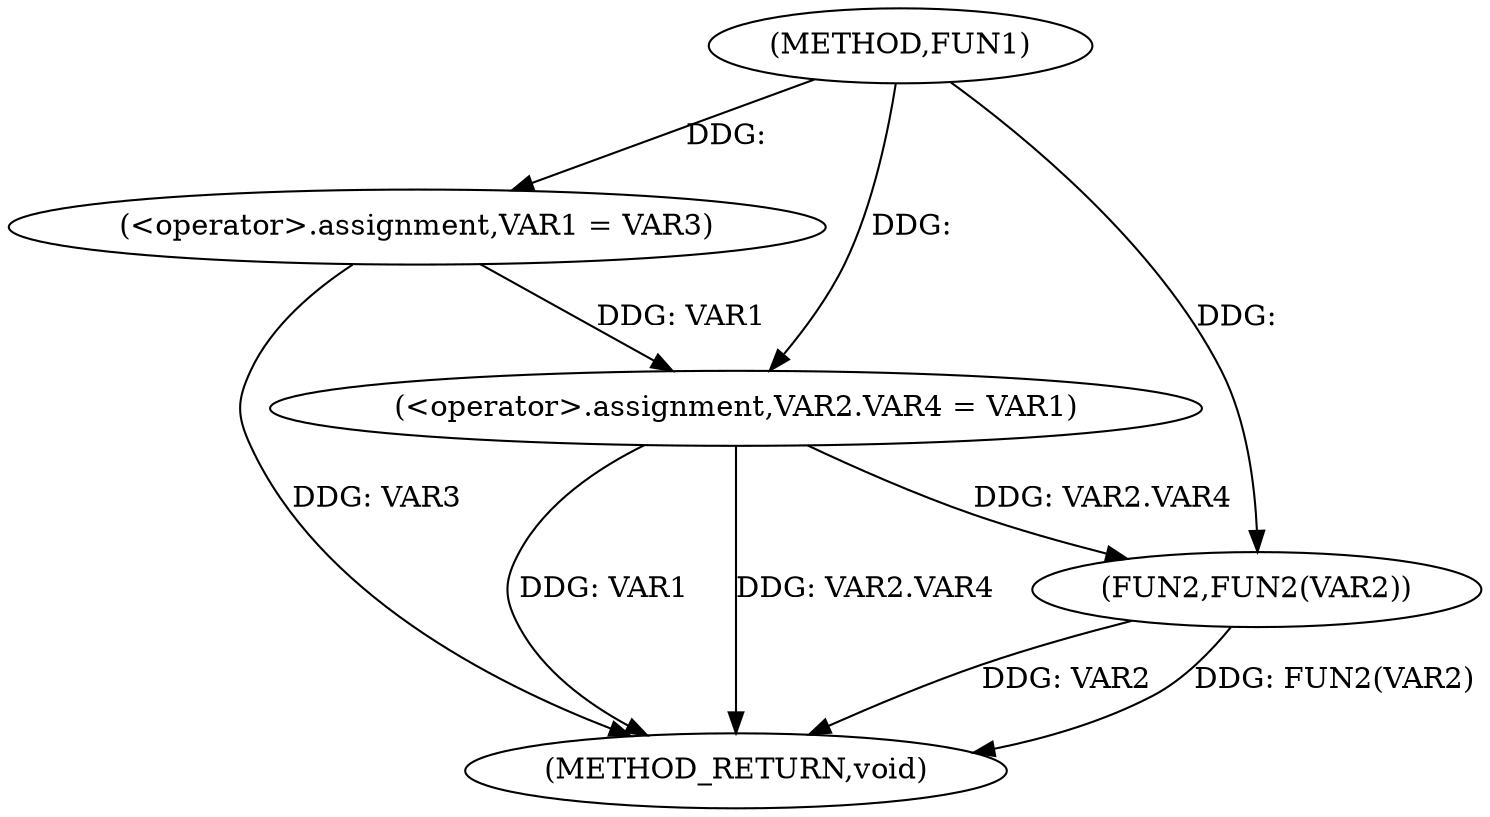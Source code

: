 digraph FUN1 {  
"1000100" [label = "(METHOD,FUN1)" ]
"1000115" [label = "(METHOD_RETURN,void)" ]
"1000105" [label = "(<operator>.assignment,VAR1 = VAR3)" ]
"1000108" [label = "(<operator>.assignment,VAR2.VAR4 = VAR1)" ]
"1000113" [label = "(FUN2,FUN2(VAR2))" ]
  "1000105" -> "1000115"  [ label = "DDG: VAR3"] 
  "1000113" -> "1000115"  [ label = "DDG: VAR2"] 
  "1000108" -> "1000115"  [ label = "DDG: VAR1"] 
  "1000113" -> "1000115"  [ label = "DDG: FUN2(VAR2)"] 
  "1000108" -> "1000115"  [ label = "DDG: VAR2.VAR4"] 
  "1000100" -> "1000105"  [ label = "DDG: "] 
  "1000105" -> "1000108"  [ label = "DDG: VAR1"] 
  "1000100" -> "1000108"  [ label = "DDG: "] 
  "1000108" -> "1000113"  [ label = "DDG: VAR2.VAR4"] 
  "1000100" -> "1000113"  [ label = "DDG: "] 
}
